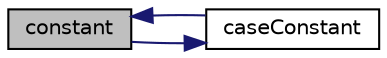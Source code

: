 digraph "constant"
{
  bgcolor="transparent";
  edge [fontname="Helvetica",fontsize="10",labelfontname="Helvetica",labelfontsize="10"];
  node [fontname="Helvetica",fontsize="10",shape=record];
  rankdir="LR";
  Node1 [label="constant",height=0.2,width=0.4,color="black", fillcolor="grey75", style="filled", fontcolor="black"];
  Node1 -> Node2 [color="midnightblue",fontsize="10",style="solid",fontname="Helvetica"];
  Node2 [label="caseConstant",height=0.2,width=0.4,color="black",URL="$a02686.html#a50b38bc5bf58a37bad4bc4fd58245019",tooltip="Return constant name for the case. "];
  Node2 -> Node1 [color="midnightblue",fontsize="10",style="solid",fontname="Helvetica"];
}
